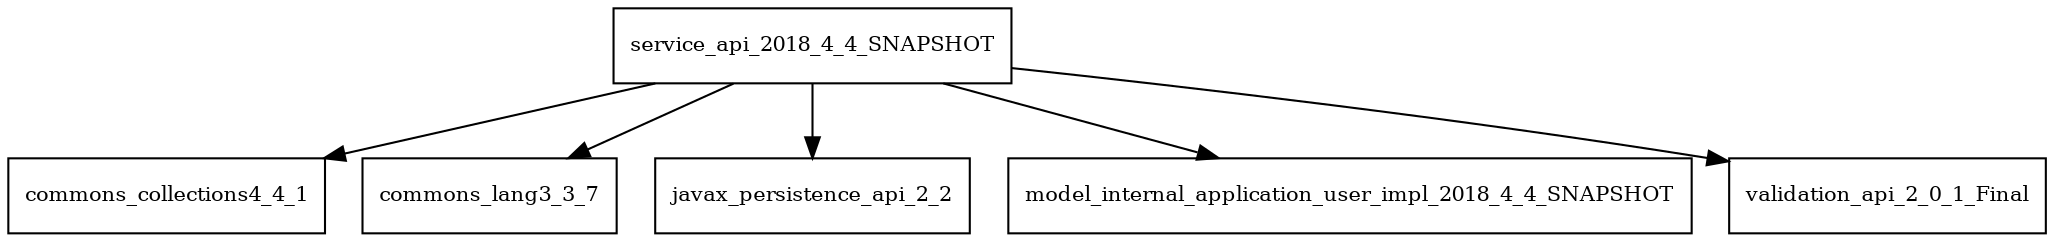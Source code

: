 digraph service_api_2018_4_4_SNAPSHOT_dependencies {
  node [shape = box, fontsize=10.0];
  service_api_2018_4_4_SNAPSHOT -> commons_collections4_4_1;
  service_api_2018_4_4_SNAPSHOT -> commons_lang3_3_7;
  service_api_2018_4_4_SNAPSHOT -> javax_persistence_api_2_2;
  service_api_2018_4_4_SNAPSHOT -> model_internal_application_user_impl_2018_4_4_SNAPSHOT;
  service_api_2018_4_4_SNAPSHOT -> validation_api_2_0_1_Final;
}
